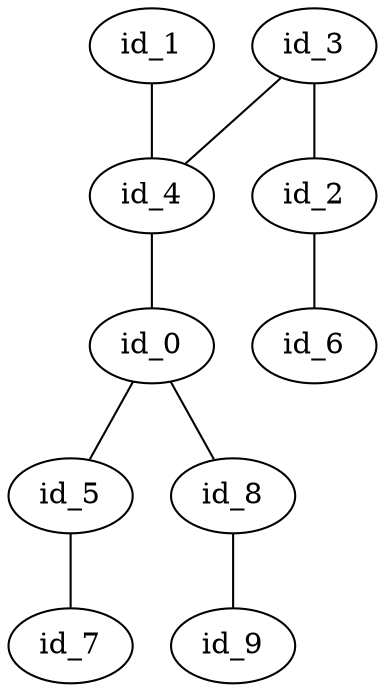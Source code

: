 graph GR{
id_0;
id_1;
id_2;
id_3;
id_4;
id_5;
id_6;
id_7;
id_8;
id_9;
id_1--id_4;
id_2--id_6;
id_3--id_2;
id_0--id_8;
id_0--id_5;
id_8--id_9;
id_3--id_4;
id_4--id_0;
id_5--id_7;
}